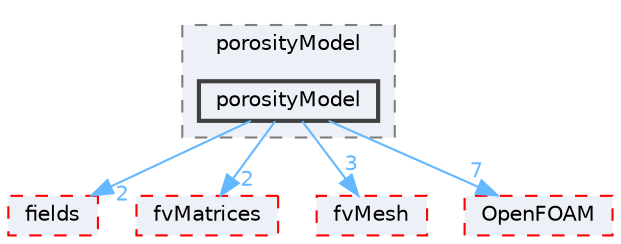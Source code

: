 digraph "src/finiteVolume/cfdTools/general/porosityModel/porosityModel"
{
 // LATEX_PDF_SIZE
  bgcolor="transparent";
  edge [fontname=Helvetica,fontsize=10,labelfontname=Helvetica,labelfontsize=10];
  node [fontname=Helvetica,fontsize=10,shape=box,height=0.2,width=0.4];
  compound=true
  subgraph clusterdir_7f71c2789b87b2ecdc8be24284257b05 {
    graph [ bgcolor="#edf0f7", pencolor="grey50", label="porosityModel", fontname=Helvetica,fontsize=10 style="filled,dashed", URL="dir_7f71c2789b87b2ecdc8be24284257b05.html",tooltip=""]
  dir_5a8452d5c878e691b4ad8657f7c472aa [label="porosityModel", fillcolor="#edf0f7", color="grey25", style="filled,bold", URL="dir_5a8452d5c878e691b4ad8657f7c472aa.html",tooltip=""];
  }
  dir_25ab4a83a983f7bb7a38b7f63bb141b7 [label="fields", fillcolor="#edf0f7", color="red", style="filled,dashed", URL="dir_25ab4a83a983f7bb7a38b7f63bb141b7.html",tooltip=""];
  dir_5d57e3901430bcc99a7ddac11a899224 [label="fvMatrices", fillcolor="#edf0f7", color="red", style="filled,dashed", URL="dir_5d57e3901430bcc99a7ddac11a899224.html",tooltip=""];
  dir_c382fa095c9c33d8673c0dd60aaef275 [label="fvMesh", fillcolor="#edf0f7", color="red", style="filled,dashed", URL="dir_c382fa095c9c33d8673c0dd60aaef275.html",tooltip=""];
  dir_c5473ff19b20e6ec4dfe5c310b3778a8 [label="OpenFOAM", fillcolor="#edf0f7", color="red", style="filled,dashed", URL="dir_c5473ff19b20e6ec4dfe5c310b3778a8.html",tooltip=""];
  dir_5a8452d5c878e691b4ad8657f7c472aa->dir_25ab4a83a983f7bb7a38b7f63bb141b7 [headlabel="2", labeldistance=1.5 headhref="dir_003006_001332.html" href="dir_003006_001332.html" color="steelblue1" fontcolor="steelblue1"];
  dir_5a8452d5c878e691b4ad8657f7c472aa->dir_5d57e3901430bcc99a7ddac11a899224 [headlabel="2", labeldistance=1.5 headhref="dir_003006_001542.html" href="dir_003006_001542.html" color="steelblue1" fontcolor="steelblue1"];
  dir_5a8452d5c878e691b4ad8657f7c472aa->dir_c382fa095c9c33d8673c0dd60aaef275 [headlabel="3", labeldistance=1.5 headhref="dir_003006_001544.html" href="dir_003006_001544.html" color="steelblue1" fontcolor="steelblue1"];
  dir_5a8452d5c878e691b4ad8657f7c472aa->dir_c5473ff19b20e6ec4dfe5c310b3778a8 [headlabel="7", labeldistance=1.5 headhref="dir_003006_002695.html" href="dir_003006_002695.html" color="steelblue1" fontcolor="steelblue1"];
}
